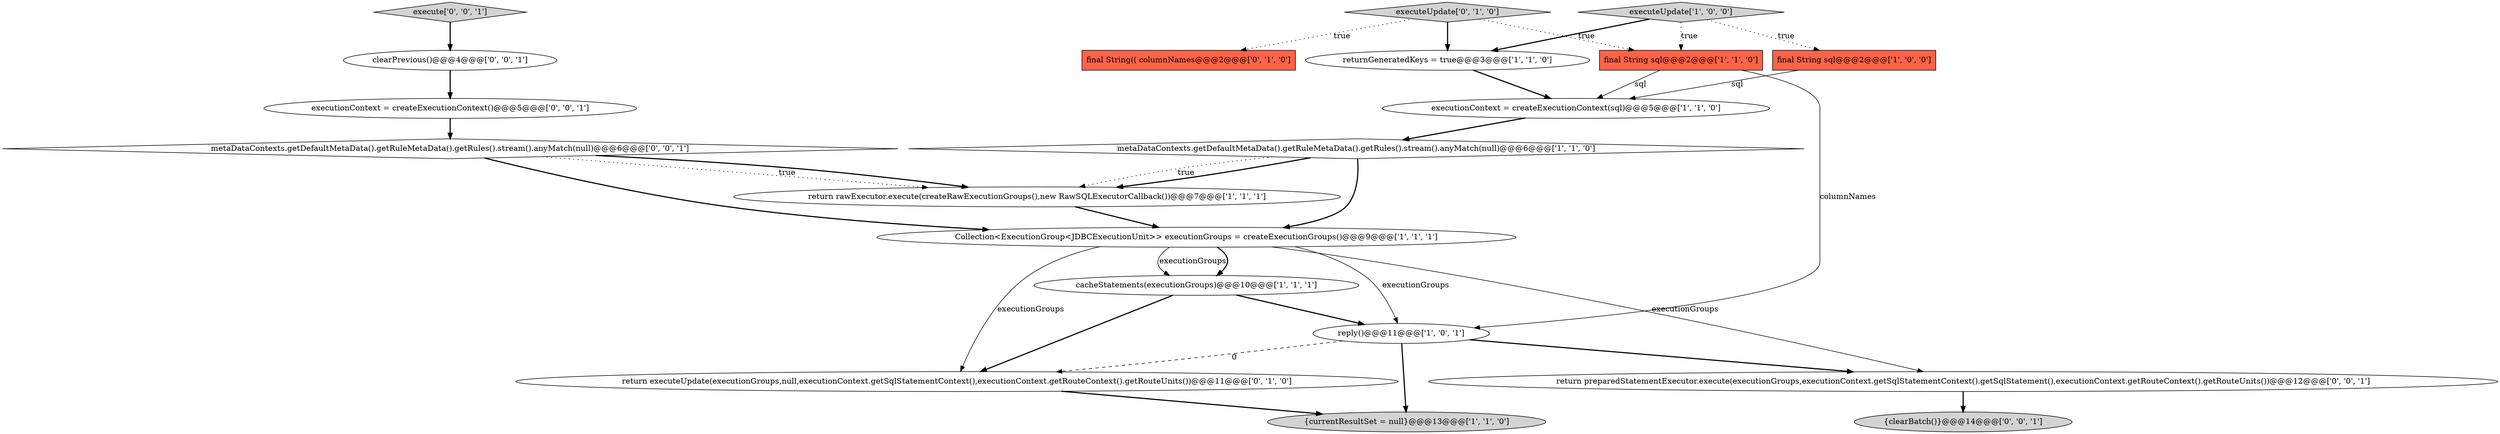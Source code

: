 digraph {
13 [style = filled, label = "return executeUpdate(executionGroups,null,executionContext.getSqlStatementContext(),executionContext.getRouteContext().getRouteUnits())@@@11@@@['0', '1', '0']", fillcolor = white, shape = ellipse image = "AAA1AAABBB2BBB"];
18 [style = filled, label = "{clearBatch()}@@@14@@@['0', '0', '1']", fillcolor = lightgray, shape = ellipse image = "AAA0AAABBB3BBB"];
4 [style = filled, label = "{currentResultSet = null}@@@13@@@['1', '1', '0']", fillcolor = lightgray, shape = ellipse image = "AAA0AAABBB1BBB"];
3 [style = filled, label = "reply()@@@11@@@['1', '0', '1']", fillcolor = white, shape = ellipse image = "AAA0AAABBB1BBB"];
10 [style = filled, label = "executionContext = createExecutionContext(sql)@@@5@@@['1', '1', '0']", fillcolor = white, shape = ellipse image = "AAA0AAABBB1BBB"];
1 [style = filled, label = "Collection<ExecutionGroup<JDBCExecutionUnit>> executionGroups = createExecutionGroups()@@@9@@@['1', '1', '1']", fillcolor = white, shape = ellipse image = "AAA0AAABBB1BBB"];
7 [style = filled, label = "final String sql@@@2@@@['1', '0', '0']", fillcolor = tomato, shape = box image = "AAA0AAABBB1BBB"];
0 [style = filled, label = "cacheStatements(executionGroups)@@@10@@@['1', '1', '1']", fillcolor = white, shape = ellipse image = "AAA0AAABBB1BBB"];
16 [style = filled, label = "metaDataContexts.getDefaultMetaData().getRuleMetaData().getRules().stream().anyMatch(null)@@@6@@@['0', '0', '1']", fillcolor = white, shape = diamond image = "AAA0AAABBB3BBB"];
8 [style = filled, label = "final String sql@@@2@@@['1', '1', '0']", fillcolor = tomato, shape = box image = "AAA0AAABBB1BBB"];
15 [style = filled, label = "executionContext = createExecutionContext()@@@5@@@['0', '0', '1']", fillcolor = white, shape = ellipse image = "AAA0AAABBB3BBB"];
14 [style = filled, label = "clearPrevious()@@@4@@@['0', '0', '1']", fillcolor = white, shape = ellipse image = "AAA0AAABBB3BBB"];
19 [style = filled, label = "execute['0', '0', '1']", fillcolor = lightgray, shape = diamond image = "AAA0AAABBB3BBB"];
6 [style = filled, label = "return rawExecutor.execute(createRawExecutionGroups(),new RawSQLExecutorCallback())@@@7@@@['1', '1', '1']", fillcolor = white, shape = ellipse image = "AAA0AAABBB1BBB"];
11 [style = filled, label = "final String(( columnNames@@@2@@@['0', '1', '0']", fillcolor = tomato, shape = box image = "AAA0AAABBB2BBB"];
9 [style = filled, label = "metaDataContexts.getDefaultMetaData().getRuleMetaData().getRules().stream().anyMatch(null)@@@6@@@['1', '1', '0']", fillcolor = white, shape = diamond image = "AAA0AAABBB1BBB"];
5 [style = filled, label = "executeUpdate['1', '0', '0']", fillcolor = lightgray, shape = diamond image = "AAA0AAABBB1BBB"];
12 [style = filled, label = "executeUpdate['0', '1', '0']", fillcolor = lightgray, shape = diamond image = "AAA0AAABBB2BBB"];
2 [style = filled, label = "returnGeneratedKeys = true@@@3@@@['1', '1', '0']", fillcolor = white, shape = ellipse image = "AAA0AAABBB1BBB"];
17 [style = filled, label = "return preparedStatementExecutor.execute(executionGroups,executionContext.getSqlStatementContext().getSqlStatement(),executionContext.getRouteContext().getRouteUnits())@@@12@@@['0', '0', '1']", fillcolor = white, shape = ellipse image = "AAA0AAABBB3BBB"];
5->2 [style = bold, label=""];
5->8 [style = dotted, label="true"];
1->13 [style = solid, label="executionGroups"];
1->0 [style = solid, label="executionGroups"];
13->4 [style = bold, label=""];
10->9 [style = bold, label=""];
12->11 [style = dotted, label="true"];
12->2 [style = bold, label=""];
1->17 [style = solid, label="executionGroups"];
2->10 [style = bold, label=""];
0->3 [style = bold, label=""];
5->7 [style = dotted, label="true"];
0->13 [style = bold, label=""];
1->3 [style = solid, label="executionGroups"];
3->13 [style = dashed, label="0"];
9->6 [style = dotted, label="true"];
16->6 [style = dotted, label="true"];
9->6 [style = bold, label=""];
8->3 [style = solid, label="columnNames"];
12->8 [style = dotted, label="true"];
3->17 [style = bold, label=""];
16->1 [style = bold, label=""];
7->10 [style = solid, label="sql"];
15->16 [style = bold, label=""];
16->6 [style = bold, label=""];
8->10 [style = solid, label="sql"];
19->14 [style = bold, label=""];
14->15 [style = bold, label=""];
9->1 [style = bold, label=""];
6->1 [style = bold, label=""];
3->4 [style = bold, label=""];
1->0 [style = bold, label=""];
17->18 [style = bold, label=""];
}
